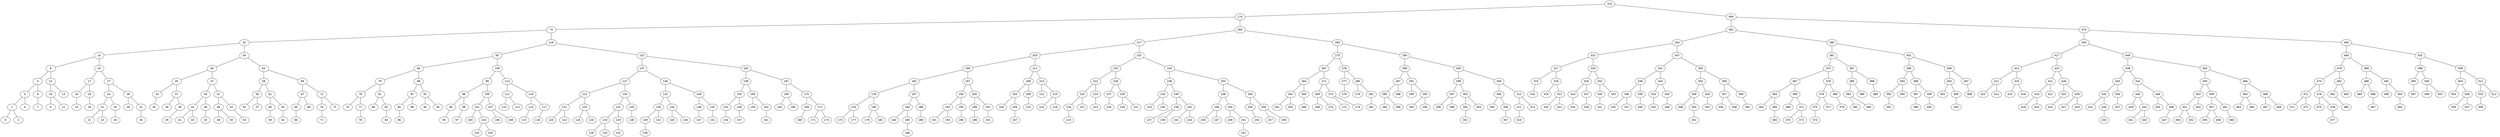 graph BST {
    node [fontname="Helvetica"];
    314 [label="314"];
    314 -- 174;
    174 [label="174"];
    174 -- 74;
    74 [label="74"];
    74 -- 32;
    32 [label="32"];
    32 -- 14;
    14 [label="14"];
    14 -- 8;
    8 [label="8"];
    8 -- 5;
    5 [label="5"];
    5 -- 3;
    3 [label="3"];
    3 -- 1;
    1 [label="1"];
    1 -- 0;
    0 [label="0"];
    1 -- 2;
    2 [label="2"];
    3 -- 4;
    4 [label="4"];
    5 -- 6;
    6 [label="6"];
    6 -- 7;
    7 [label="7"];
    8 -- 12;
    12 [label="12"];
    12 -- 10;
    10 [label="10"];
    10 -- 9;
    9 [label="9"];
    10 -- 11;
    11 [label="11"];
    12 -- 13;
    13 [label="13"];
    14 -- 20;
    20 [label="20"];
    20 -- 17;
    17 [label="17"];
    17 -- 16;
    16 [label="16"];
    16 -- 15;
    15 [label="15"];
    17 -- 19;
    19 [label="19"];
    19 -- 18;
    18 [label="18"];
    20 -- 27;
    27 [label="27"];
    27 -- 24;
    24 [label="24"];
    24 -- 22;
    22 [label="22"];
    22 -- 21;
    21 [label="21"];
    22 -- 23;
    23 [label="23"];
    24 -- 25;
    25 [label="25"];
    25 -- 26;
    26 [label="26"];
    27 -- 29;
    29 [label="29"];
    29 -- 28;
    28 [label="28"];
    29 -- 31;
    31 [label="31"];
    31 -- 30;
    30 [label="30"];
    32 -- 54;
    54 [label="54"];
    54 -- 40;
    40 [label="40"];
    40 -- 35;
    35 [label="35"];
    35 -- 33;
    33 [label="33"];
    33 -- 34;
    34 [label="34"];
    35 -- 37;
    37 [label="37"];
    37 -- 36;
    36 [label="36"];
    37 -- 38;
    38 [label="38"];
    38 -- 39;
    39 [label="39"];
    40 -- 47;
    47 [label="47"];
    47 -- 44;
    44 [label="44"];
    44 -- 42;
    42 [label="42"];
    42 -- 41;
    41 [label="41"];
    42 -- 43;
    43 [label="43"];
    44 -- 46;
    46 [label="46"];
    46 -- 45;
    45 [label="45"];
    47 -- 51;
    51 [label="51"];
    51 -- 49;
    49 [label="49"];
    49 -- 48;
    48 [label="48"];
    49 -- 50;
    50 [label="50"];
    51 -- 52;
    52 [label="52"];
    52 -- 53;
    53 [label="53"];
    54 -- 64;
    64 [label="64"];
    64 -- 58;
    58 [label="58"];
    58 -- 56;
    56 [label="56"];
    56 -- 55;
    55 [label="55"];
    56 -- 57;
    57 [label="57"];
    58 -- 61;
    61 [label="61"];
    61 -- 60;
    60 [label="60"];
    60 -- 59;
    59 [label="59"];
    61 -- 63;
    63 [label="63"];
    63 -- 62;
    62 [label="62"];
    64 -- 69;
    69 [label="69"];
    69 -- 67;
    67 [label="67"];
    67 -- 65;
    65 [label="65"];
    65 -- 66;
    66 [label="66"];
    67 -- 68;
    68 [label="68"];
    69 -- 72;
    72 [label="72"];
    72 -- 70;
    70 [label="70"];
    70 -- 71;
    71 [label="71"];
    72 -- 73;
    73 [label="73"];
    74 -- 119;
    119 [label="119"];
    119 -- 93;
    93 [label="93"];
    93 -- 84;
    84 [label="84"];
    84 -- 79;
    79 [label="79"];
    79 -- 76;
    76 [label="76"];
    76 -- 75;
    75 [label="75"];
    76 -- 77;
    77 [label="77"];
    77 -- 78;
    78 [label="78"];
    79 -- 81;
    81 [label="81"];
    81 -- 80;
    80 [label="80"];
    81 -- 82;
    82 [label="82"];
    82 -- 83;
    83 [label="83"];
    84 -- 89;
    89 [label="89"];
    89 -- 87;
    87 [label="87"];
    87 -- 85;
    85 [label="85"];
    85 -- 86;
    86 [label="86"];
    87 -- 88;
    88 [label="88"];
    89 -- 91;
    91 [label="91"];
    91 -- 90;
    90 [label="90"];
    91 -- 92;
    92 [label="92"];
    93 -- 109;
    109 [label="109"];
    109 -- 99;
    99 [label="99"];
    99 -- 96;
    96 [label="96"];
    96 -- 94;
    94 [label="94"];
    94 -- 95;
    95 [label="95"];
    96 -- 98;
    98 [label="98"];
    98 -- 97;
    97 [label="97"];
    99 -- 105;
    105 [label="105"];
    105 -- 101;
    101 [label="101"];
    101 -- 100;
    100 [label="100"];
    101 -- 103;
    103 [label="103"];
    103 -- 102;
    102 [label="102"];
    103 -- 104;
    104 [label="104"];
    105 -- 107;
    107 [label="107"];
    107 -- 106;
    106 [label="106"];
    107 -- 108;
    108 [label="108"];
    109 -- 113;
    113 [label="113"];
    113 -- 111;
    111 [label="111"];
    111 -- 110;
    110 [label="110"];
    111 -- 112;
    112 [label="112"];
    113 -- 116;
    116 [label="116"];
    116 -- 114;
    114 [label="114"];
    114 -- 115;
    115 [label="115"];
    116 -- 117;
    117 [label="117"];
    117 -- 118;
    118 [label="118"];
    119 -- 152;
    152 [label="152"];
    152 -- 137;
    137 [label="137"];
    137 -- 127;
    127 [label="127"];
    127 -- 123;
    123 [label="123"];
    123 -- 121;
    121 [label="121"];
    121 -- 120;
    120 [label="120"];
    121 -- 122;
    122 [label="122"];
    123 -- 125;
    125 [label="125"];
    125 -- 124;
    124 [label="124"];
    125 -- 126;
    126 [label="126"];
    127 -- 134;
    134 [label="134"];
    134 -- 131;
    131 [label="131"];
    131 -- 129;
    129 [label="129"];
    129 -- 128;
    128 [label="128"];
    129 -- 130;
    130 [label="130"];
    131 -- 133;
    133 [label="133"];
    133 -- 132;
    132 [label="132"];
    134 -- 135;
    135 [label="135"];
    135 -- 136;
    136 [label="136"];
    137 -- 146;
    146 [label="146"];
    146 -- 142;
    142 [label="142"];
    142 -- 140;
    140 [label="140"];
    140 -- 139;
    139 [label="139"];
    139 -- 138;
    138 [label="138"];
    140 -- 141;
    141 [label="141"];
    142 -- 144;
    144 [label="144"];
    144 -- 143;
    143 [label="143"];
    144 -- 145;
    145 [label="145"];
    146 -- 149;
    149 [label="149"];
    149 -- 148;
    148 [label="148"];
    148 -- 147;
    147 [label="147"];
    149 -- 150;
    150 [label="150"];
    150 -- 151;
    151 [label="151"];
    152 -- 163;
    163 [label="163"];
    163 -- 158;
    158 [label="158"];
    158 -- 155;
    155 [label="155"];
    155 -- 153;
    153 [label="153"];
    153 -- 154;
    154 [label="154"];
    155 -- 156;
    156 [label="156"];
    156 -- 157;
    157 [label="157"];
    158 -- 160;
    160 [label="160"];
    160 -- 159;
    159 [label="159"];
    160 -- 162;
    162 [label="162"];
    162 -- 161;
    161 [label="161"];
    163 -- 167;
    167 [label="167"];
    167 -- 165;
    165 [label="165"];
    165 -- 164;
    164 [label="164"];
    165 -- 166;
    166 [label="166"];
    167 -- 170;
    170 [label="170"];
    170 -- 168;
    168 [label="168"];
    168 -- 169;
    169 [label="169"];
    170 -- 172;
    172 [label="172"];
    172 -- 171;
    171 [label="171"];
    172 -- 173;
    173 [label="173"];
    174 -- 260;
    260 [label="260"];
    260 -- 217;
    217 [label="217"];
    217 -- 203;
    203 [label="203"];
    203 -- 190;
    190 [label="190"];
    190 -- 182;
    182 [label="182"];
    182 -- 178;
    178 [label="178"];
    178 -- 176;
    176 [label="176"];
    176 -- 175;
    175 [label="175"];
    176 -- 177;
    177 [label="177"];
    178 -- 180;
    180 [label="180"];
    180 -- 179;
    179 [label="179"];
    180 -- 181;
    181 [label="181"];
    182 -- 187;
    187 [label="187"];
    187 -- 184;
    184 [label="184"];
    184 -- 183;
    183 [label="183"];
    184 -- 185;
    185 [label="185"];
    185 -- 186;
    186 [label="186"];
    187 -- 188;
    188 [label="188"];
    188 -- 189;
    189 [label="189"];
    190 -- 197;
    197 [label="197"];
    197 -- 194;
    194 [label="194"];
    194 -- 192;
    192 [label="192"];
    192 -- 191;
    191 [label="191"];
    192 -- 193;
    193 [label="193"];
    194 -- 195;
    195 [label="195"];
    195 -- 196;
    196 [label="196"];
    197 -- 200;
    200 [label="200"];
    200 -- 199;
    199 [label="199"];
    199 -- 198;
    198 [label="198"];
    200 -- 202;
    202 [label="202"];
    202 -- 201;
    201 [label="201"];
    203 -- 211;
    211 [label="211"];
    211 -- 208;
    208 [label="208"];
    208 -- 205;
    205 [label="205"];
    205 -- 204;
    204 [label="204"];
    205 -- 206;
    206 [label="206"];
    206 -- 207;
    207 [label="207"];
    208 -- 209;
    209 [label="209"];
    209 -- 210;
    210 [label="210"];
    211 -- 213;
    213 [label="213"];
    213 -- 212;
    212 [label="212"];
    213 -- 215;
    215 [label="215"];
    215 -- 214;
    214 [label="214"];
    215 -- 216;
    216 [label="216"];
    217 -- 232;
    232 [label="232"];
    232 -- 225;
    225 [label="225"];
    225 -- 222;
    222 [label="222"];
    222 -- 220;
    220 [label="220"];
    220 -- 218;
    218 [label="218"];
    218 -- 219;
    219 [label="219"];
    220 -- 221;
    221 [label="221"];
    222 -- 224;
    224 [label="224"];
    224 -- 223;
    223 [label="223"];
    225 -- 228;
    228 [label="228"];
    228 -- 227;
    227 [label="227"];
    227 -- 226;
    226 [label="226"];
    228 -- 230;
    230 [label="230"];
    230 -- 229;
    229 [label="229"];
    230 -- 231;
    231 [label="231"];
    232 -- 244;
    244 [label="244"];
    244 -- 236;
    236 [label="236"];
    236 -- 234;
    234 [label="234"];
    234 -- 233;
    233 [label="233"];
    234 -- 235;
    235 [label="235"];
    236 -- 240;
    240 [label="240"];
    240 -- 238;
    238 [label="238"];
    238 -- 237;
    237 [label="237"];
    238 -- 239;
    239 [label="239"];
    240 -- 242;
    242 [label="242"];
    242 -- 241;
    241 [label="241"];
    242 -- 243;
    243 [label="243"];
    244 -- 253;
    253 [label="253"];
    253 -- 248;
    248 [label="248"];
    248 -- 246;
    246 [label="246"];
    246 -- 245;
    245 [label="245"];
    246 -- 247;
    247 [label="247"];
    248 -- 250;
    250 [label="250"];
    250 -- 249;
    249 [label="249"];
    250 -- 251;
    251 [label="251"];
    251 -- 252;
    252 [label="252"];
    253 -- 256;
    256 [label="256"];
    256 -- 255;
    255 [label="255"];
    255 -- 254;
    254 [label="254"];
    256 -- 258;
    258 [label="258"];
    258 -- 257;
    257 [label="257"];
    258 -- 259;
    259 [label="259"];
    260 -- 283;
    283 [label="283"];
    283 -- 275;
    275 [label="275"];
    275 -- 267;
    267 [label="267"];
    267 -- 264;
    264 [label="264"];
    264 -- 262;
    262 [label="262"];
    262 -- 261;
    261 [label="261"];
    262 -- 263;
    263 [label="263"];
    264 -- 265;
    265 [label="265"];
    265 -- 266;
    266 [label="266"];
    267 -- 271;
    271 [label="271"];
    271 -- 269;
    269 [label="269"];
    269 -- 268;
    268 [label="268"];
    269 -- 270;
    270 [label="270"];
    271 -- 273;
    273 [label="273"];
    273 -- 272;
    272 [label="272"];
    273 -- 274;
    274 [label="274"];
    275 -- 278;
    278 [label="278"];
    278 -- 277;
    277 [label="277"];
    277 -- 276;
    276 [label="276"];
    278 -- 280;
    280 [label="280"];
    280 -- 279;
    279 [label="279"];
    280 -- 281;
    281 [label="281"];
    281 -- 282;
    282 [label="282"];
    283 -- 295;
    295 [label="295"];
    295 -- 289;
    289 [label="289"];
    289 -- 287;
    287 [label="287"];
    287 -- 285;
    285 [label="285"];
    285 -- 284;
    284 [label="284"];
    285 -- 286;
    286 [label="286"];
    287 -- 288;
    288 [label="288"];
    289 -- 291;
    291 [label="291"];
    291 -- 290;
    290 [label="290"];
    291 -- 293;
    293 [label="293"];
    293 -- 292;
    292 [label="292"];
    293 -- 294;
    294 [label="294"];
    295 -- 304;
    304 [label="304"];
    304 -- 299;
    299 [label="299"];
    299 -- 297;
    297 [label="297"];
    297 -- 296;
    296 [label="296"];
    297 -- 298;
    298 [label="298"];
    299 -- 302;
    302 [label="302"];
    302 -- 300;
    300 [label="300"];
    300 -- 301;
    301 [label="301"];
    302 -- 303;
    303 [label="303"];
    304 -- 309;
    309 [label="309"];
    309 -- 306;
    306 [label="306"];
    306 -- 305;
    305 [label="305"];
    306 -- 308;
    308 [label="308"];
    308 -- 307;
    307 [label="307"];
    309 -- 312;
    312 [label="312"];
    312 -- 311;
    311 [label="311"];
    311 -- 310;
    310 [label="310"];
    312 -- 313;
    313 [label="313"];
    314 -- 409;
    409 [label="409"];
    409 -- 362;
    362 [label="362"];
    362 -- 334;
    334 [label="334"];
    334 -- 323;
    323 [label="323"];
    323 -- 317;
    317 [label="317"];
    317 -- 315;
    315 [label="315"];
    315 -- 316;
    316 [label="316"];
    317 -- 319;
    319 [label="319"];
    319 -- 318;
    318 [label="318"];
    319 -- 321;
    321 [label="321"];
    321 -- 320;
    320 [label="320"];
    321 -- 322;
    322 [label="322"];
    323 -- 329;
    329 [label="329"];
    329 -- 326;
    326 [label="326"];
    326 -- 324;
    324 [label="324"];
    324 -- 325;
    325 [label="325"];
    326 -- 327;
    327 [label="327"];
    327 -- 328;
    328 [label="328"];
    329 -- 332;
    332 [label="332"];
    332 -- 330;
    330 [label="330"];
    330 -- 331;
    331 [label="331"];
    332 -- 333;
    333 [label="333"];
    334 -- 347;
    347 [label="347"];
    347 -- 341;
    341 [label="341"];
    341 -- 338;
    338 [label="338"];
    338 -- 336;
    336 [label="336"];
    336 -- 335;
    335 [label="335"];
    336 -- 337;
    337 [label="337"];
    338 -- 339;
    339 [label="339"];
    339 -- 340;
    340 [label="340"];
    341 -- 344;
    344 [label="344"];
    344 -- 343;
    343 [label="343"];
    343 -- 342;
    342 [label="342"];
    344 -- 345;
    345 [label="345"];
    345 -- 346;
    346 [label="346"];
    347 -- 355;
    355 [label="355"];
    355 -- 352;
    352 [label="352"];
    352 -- 349;
    349 [label="349"];
    349 -- 348;
    348 [label="348"];
    349 -- 350;
    350 [label="350"];
    350 -- 351;
    351 [label="351"];
    352 -- 354;
    354 [label="354"];
    354 -- 353;
    353 [label="353"];
    355 -- 359;
    359 [label="359"];
    359 -- 357;
    357 [label="357"];
    357 -- 356;
    356 [label="356"];
    357 -- 358;
    358 [label="358"];
    359 -- 360;
    360 [label="360"];
    360 -- 361;
    361 [label="361"];
    362 -- 390;
    390 [label="390"];
    390 -- 381;
    381 [label="381"];
    381 -- 373;
    373 [label="373"];
    373 -- 367;
    367 [label="367"];
    367 -- 364;
    364 [label="364"];
    364 -- 363;
    363 [label="363"];
    364 -- 366;
    366 [label="366"];
    366 -- 365;
    365 [label="365"];
    367 -- 369;
    369 [label="369"];
    369 -- 368;
    368 [label="368"];
    369 -- 371;
    371 [label="371"];
    371 -- 370;
    370 [label="370"];
    371 -- 372;
    372 [label="372"];
    373 -- 378;
    378 [label="378"];
    378 -- 376;
    376 [label="376"];
    376 -- 375;
    375 [label="375"];
    375 -- 374;
    374 [label="374"];
    376 -- 377;
    377 [label="377"];
    378 -- 380;
    380 [label="380"];
    380 -- 379;
    379 [label="379"];
    381 -- 387;
    387 [label="387"];
    387 -- 385;
    385 [label="385"];
    385 -- 383;
    383 [label="383"];
    383 -- 382;
    382 [label="382"];
    383 -- 384;
    384 [label="384"];
    385 -- 386;
    386 [label="386"];
    387 -- 388;
    388 [label="388"];
    388 -- 389;
    389 [label="389"];
    390 -- 401;
    401 [label="401"];
    401 -- 395;
    395 [label="395"];
    395 -- 393;
    393 [label="393"];
    393 -- 392;
    392 [label="392"];
    392 -- 391;
    391 [label="391"];
    393 -- 394;
    394 [label="394"];
    395 -- 398;
    398 [label="398"];
    398 -- 397;
    397 [label="397"];
    397 -- 396;
    396 [label="396"];
    398 -- 399;
    399 [label="399"];
    399 -- 400;
    400 [label="400"];
    401 -- 406;
    406 [label="406"];
    406 -- 403;
    403 [label="403"];
    403 -- 402;
    402 [label="402"];
    403 -- 405;
    405 [label="405"];
    405 -- 404;
    404 [label="404"];
    406 -- 407;
    407 [label="407"];
    407 -- 408;
    408 [label="408"];
    409 -- 470;
    470 [label="470"];
    470 -- 430;
    430 [label="430"];
    430 -- 417;
    417 [label="417"];
    417 -- 413;
    413 [label="413"];
    413 -- 411;
    411 [label="411"];
    411 -- 410;
    410 [label="410"];
    411 -- 412;
    412 [label="412"];
    413 -- 415;
    415 [label="415"];
    415 -- 414;
    414 [label="414"];
    415 -- 416;
    416 [label="416"];
    417 -- 423;
    423 [label="423"];
    423 -- 421;
    421 [label="421"];
    421 -- 419;
    419 [label="419"];
    419 -- 418;
    418 [label="418"];
    419 -- 420;
    420 [label="420"];
    421 -- 422;
    422 [label="422"];
    423 -- 426;
    426 [label="426"];
    426 -- 425;
    425 [label="425"];
    425 -- 424;
    424 [label="424"];
    426 -- 428;
    428 [label="428"];
    428 -- 427;
    427 [label="427"];
    428 -- 429;
    429 [label="429"];
    430 -- 449;
    449 [label="449"];
    449 -- 438;
    438 [label="438"];
    438 -- 435;
    435 [label="435"];
    435 -- 432;
    432 [label="432"];
    432 -- 431;
    431 [label="431"];
    432 -- 434;
    434 [label="434"];
    434 -- 433;
    433 [label="433"];
    435 -- 436;
    436 [label="436"];
    436 -- 437;
    437 [label="437"];
    438 -- 444;
    444 [label="444"];
    444 -- 440;
    440 [label="440"];
    440 -- 439;
    439 [label="439"];
    440 -- 442;
    442 [label="442"];
    442 -- 441;
    441 [label="441"];
    442 -- 443;
    443 [label="443"];
    444 -- 446;
    446 [label="446"];
    446 -- 445;
    445 [label="445"];
    446 -- 448;
    448 [label="448"];
    448 -- 447;
    447 [label="447"];
    449 -- 462;
    462 [label="462"];
    462 -- 455;
    455 [label="455"];
    455 -- 453;
    453 [label="453"];
    453 -- 451;
    451 [label="451"];
    451 -- 450;
    450 [label="450"];
    451 -- 452;
    452 [label="452"];
    453 -- 454;
    454 [label="454"];
    455 -- 459;
    459 [label="459"];
    459 -- 457;
    457 [label="457"];
    457 -- 456;
    456 [label="456"];
    457 -- 458;
    458 [label="458"];
    459 -- 461;
    461 [label="461"];
    461 -- 460;
    460 [label="460"];
    462 -- 466;
    466 [label="466"];
    466 -- 464;
    464 [label="464"];
    464 -- 463;
    463 [label="463"];
    464 -- 465;
    465 [label="465"];
    466 -- 468;
    468 [label="468"];
    468 -- 467;
    467 [label="467"];
    468 -- 469;
    469 [label="469"];
    470 -- 494;
    494 [label="494"];
    494 -- 484;
    484 [label="484"];
    484 -- 479;
    479 [label="479"];
    479 -- 474;
    474 [label="474"];
    474 -- 472;
    472 [label="472"];
    472 -- 471;
    471 [label="471"];
    472 -- 473;
    473 [label="473"];
    474 -- 476;
    476 [label="476"];
    476 -- 475;
    475 [label="475"];
    476 -- 478;
    478 [label="478"];
    478 -- 477;
    477 [label="477"];
    479 -- 482;
    482 [label="482"];
    482 -- 481;
    481 [label="481"];
    481 -- 480;
    480 [label="480"];
    482 -- 483;
    483 [label="483"];
    484 -- 489;
    489 [label="489"];
    489 -- 486;
    486 [label="486"];
    486 -- 485;
    485 [label="485"];
    486 -- 488;
    488 [label="488"];
    488 -- 487;
    487 [label="487"];
    489 -- 491;
    491 [label="491"];
    491 -- 490;
    490 [label="490"];
    491 -- 493;
    493 [label="493"];
    493 -- 492;
    492 [label="492"];
    494 -- 502;
    502 [label="502"];
    502 -- 498;
    498 [label="498"];
    498 -- 495;
    495 [label="495"];
    495 -- 497;
    497 [label="497"];
    498 -- 500;
    500 [label="500"];
    500 -- 499;
    499 [label="499"];
    500 -- 501;
    501 [label="501"];
    502 -- 508;
    508 [label="508"];
    508 -- 504;
    504 [label="504"];
    504 -- 503;
    503 [label="503"];
    504 -- 506;
    506 [label="506"];
    506 -- 505;
    505 [label="505"];
    506 -- 507;
    507 [label="507"];
    508 -- 511;
    511 [label="511"];
    511 -- 510;
    510 [label="510"];
    510 -- 509;
    509 [label="509"];
    511 -- 512;
    512 [label="512"];
}
